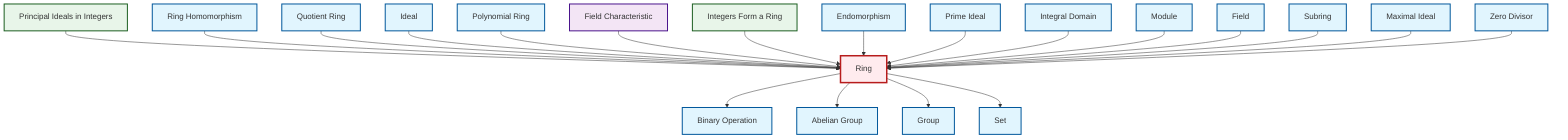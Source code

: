 graph TD
    classDef definition fill:#e1f5fe,stroke:#01579b,stroke-width:2px
    classDef theorem fill:#f3e5f5,stroke:#4a148c,stroke-width:2px
    classDef axiom fill:#fff3e0,stroke:#e65100,stroke-width:2px
    classDef example fill:#e8f5e9,stroke:#1b5e20,stroke-width:2px
    classDef current fill:#ffebee,stroke:#b71c1c,stroke-width:3px
    thm-field-characteristic["Field Characteristic"]:::theorem
    def-ring["Ring"]:::definition
    def-set["Set"]:::definition
    def-binary-operation["Binary Operation"]:::definition
    def-ring-homomorphism["Ring Homomorphism"]:::definition
    def-module["Module"]:::definition
    def-subring["Subring"]:::definition
    def-field["Field"]:::definition
    def-quotient-ring["Quotient Ring"]:::definition
    def-zero-divisor["Zero Divisor"]:::definition
    ex-integers-ring["Integers Form a Ring"]:::example
    def-endomorphism["Endomorphism"]:::definition
    def-integral-domain["Integral Domain"]:::definition
    def-abelian-group["Abelian Group"]:::definition
    ex-principal-ideal["Principal Ideals in Integers"]:::example
    def-group["Group"]:::definition
    def-prime-ideal["Prime Ideal"]:::definition
    def-ideal["Ideal"]:::definition
    def-maximal-ideal["Maximal Ideal"]:::definition
    def-polynomial-ring["Polynomial Ring"]:::definition
    ex-principal-ideal --> def-ring
    def-ring-homomorphism --> def-ring
    def-quotient-ring --> def-ring
    def-ideal --> def-ring
    def-ring --> def-binary-operation
    def-polynomial-ring --> def-ring
    thm-field-characteristic --> def-ring
    def-ring --> def-abelian-group
    def-ring --> def-group
    ex-integers-ring --> def-ring
    def-endomorphism --> def-ring
    def-ring --> def-set
    def-prime-ideal --> def-ring
    def-integral-domain --> def-ring
    def-module --> def-ring
    def-field --> def-ring
    def-subring --> def-ring
    def-maximal-ideal --> def-ring
    def-zero-divisor --> def-ring
    class def-ring current
